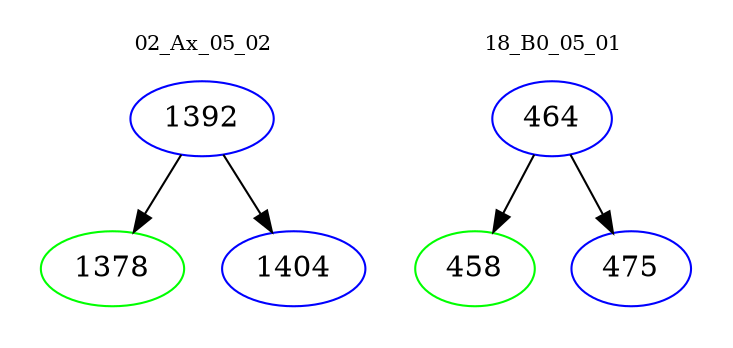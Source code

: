 digraph{
subgraph cluster_0 {
color = white
label = "02_Ax_05_02";
fontsize=10;
T0_1392 [label="1392", color="blue"]
T0_1392 -> T0_1378 [color="black"]
T0_1378 [label="1378", color="green"]
T0_1392 -> T0_1404 [color="black"]
T0_1404 [label="1404", color="blue"]
}
subgraph cluster_1 {
color = white
label = "18_B0_05_01";
fontsize=10;
T1_464 [label="464", color="blue"]
T1_464 -> T1_458 [color="black"]
T1_458 [label="458", color="green"]
T1_464 -> T1_475 [color="black"]
T1_475 [label="475", color="blue"]
}
}
